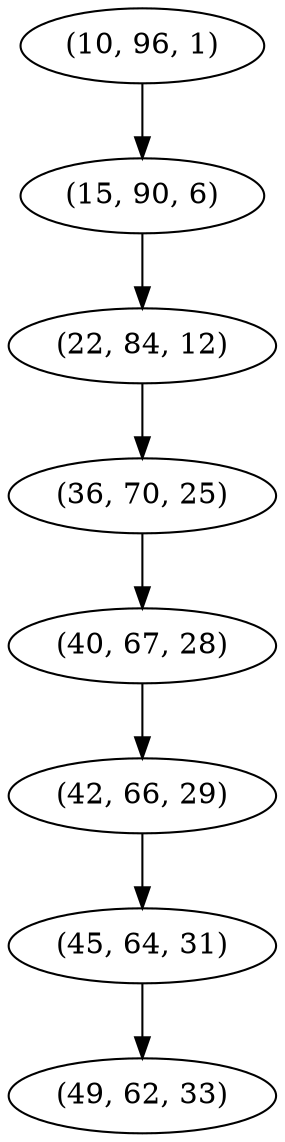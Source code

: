 digraph tree {
    "(10, 96, 1)";
    "(15, 90, 6)";
    "(22, 84, 12)";
    "(36, 70, 25)";
    "(40, 67, 28)";
    "(42, 66, 29)";
    "(45, 64, 31)";
    "(49, 62, 33)";
    "(10, 96, 1)" -> "(15, 90, 6)";
    "(15, 90, 6)" -> "(22, 84, 12)";
    "(22, 84, 12)" -> "(36, 70, 25)";
    "(36, 70, 25)" -> "(40, 67, 28)";
    "(40, 67, 28)" -> "(42, 66, 29)";
    "(42, 66, 29)" -> "(45, 64, 31)";
    "(45, 64, 31)" -> "(49, 62, 33)";
}
